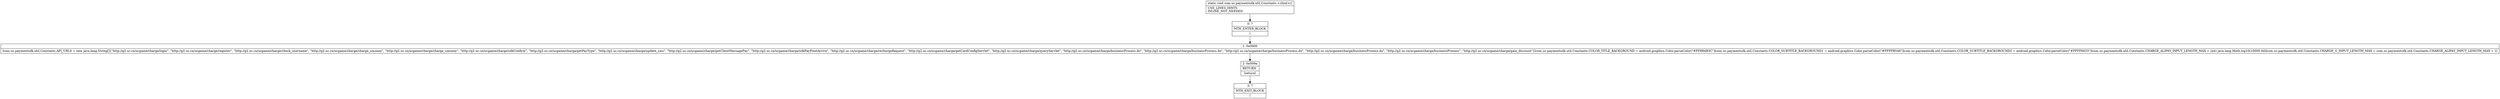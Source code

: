 digraph "CFG forcom.uc.paymentsdk.util.Constants.\<clinit\>()V" {
Node_0 [shape=record,label="{0\:\ ?|MTH_ENTER_BLOCK\l|l}"];
Node_1 [shape=record,label="{1\:\ 0x0000|lcom.uc.paymentsdk.util.Constants.API_URLS = new java.lang.String[]\{\"http:\/\/g2.uc.cn\/ucgame\/charge\/login\", \"http:\/\/g2.uc.cn\/ucgame\/charge\/register\", \"http:\/\/g2.uc.cn\/ucgame\/charge\/check_username\", \"http:\/\/g2.uc.cn\/ucgame\/charge\/charge_umoney\", \"http:\/\/g2.uc.cn\/ucgame\/charge\/charge_umoney\", \"http:\/\/g2.uc.cn\/ucgame\/charge\/sdkConfirm\", \"http:\/\/g2.uc.cn\/ucgame\/charge\/getPayType\", \"http:\/\/g2.uc.cn\/ucgame\/charge\/update_sms\", \"http:\/\/g2.uc.cn\/ucgame\/charge\/getClientMessagePay\", \"http:\/\/g2.uc.cn\/ucgame\/charge\/sdkPayPointArrive\", \"http:\/\/g2.uc.cn\/ucgame\/charge\/rechargeRequest\", \"http:\/\/g2.uc.cn\/ucgame\/charge\/getCardConfigServlet\", \"http:\/\/g2.uc.cn\/ucgame\/charge\/queryServlet\", \"http:\/\/g2.uc.cn\/ucgame\/charge\/businessProcess.do\", \"http:\/\/g2.uc.cn\/ucgame\/charge\/businessProcess.do\", \"http:\/\/g2.uc.cn\/ucgame\/charge\/businessProcess.do\", \"http:\/\/g2.uc.cn\/ucgame\/charge\/businessProcess.do\", \"http:\/\/g2.uc.cn\/ucgame\/charge\/businessProcess\", \"http:\/\/g2.uc.cn\/ucgame\/charge\/gain_discount\"\}lcom.uc.paymentsdk.util.Constants.COLOR_TITLE_BACKGROUND = android.graphics.Color.parseColor(\"#FF8B4B3C\")lcom.uc.paymentsdk.util.Constants.COLOR_SUBTITLE_BACKGROUND1 = android.graphics.Color.parseColor(\"#FFFFB546\")lcom.uc.paymentsdk.util.Constants.COLOR_SUBTITLE_BACKGROUND2 = android.graphics.Color.parseColor(\"#FFFF6633\")lcom.uc.paymentsdk.util.Constants.CHARGE_ALIPAY_INPUT_LENGTH_MAX = (int) java.lang.Math.log10(10000.0d)lcom.uc.paymentsdk.util.Constants.CHARGE_G_INPUT_LENGTH_MAX = com.uc.paymentsdk.util.Constants.CHARGE_ALIPAY_INPUT_LENGTH_MAX + 1l}"];
Node_2 [shape=record,label="{2\:\ 0x009a|RETURN\l|lreturnl}"];
Node_3 [shape=record,label="{3\:\ ?|MTH_EXIT_BLOCK\l|l}"];
MethodNode[shape=record,label="{static void com.uc.paymentsdk.util.Constants.\<clinit\>()  | USE_LINES_HINTS\lINLINE_NOT_NEEDED\l}"];
MethodNode -> Node_0;
Node_0 -> Node_1;
Node_1 -> Node_2;
Node_2 -> Node_3;
}

